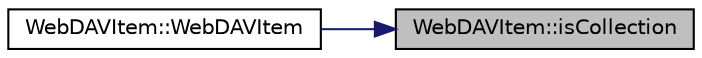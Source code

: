 digraph "WebDAVItem::isCollection"
{
 // INTERACTIVE_SVG=YES
 // LATEX_PDF_SIZE
  edge [fontname="Helvetica",fontsize="10",labelfontname="Helvetica",labelfontsize="10"];
  node [fontname="Helvetica",fontsize="10",shape=record];
  rankdir="RL";
  Node37 [label="WebDAVItem::isCollection",height=0.2,width=0.4,color="black", fillcolor="grey75", style="filled", fontcolor="black",tooltip=" "];
  Node37 -> Node38 [dir="back",color="midnightblue",fontsize="10",style="solid",fontname="Helvetica"];
  Node38 [label="WebDAVItem::WebDAVItem",height=0.2,width=0.4,color="black", fillcolor="white", style="filled",URL="$class_web_d_a_v_item.html#a29fab04d3283efdb89001c1d8eb4fe4f",tooltip=" "];
}
